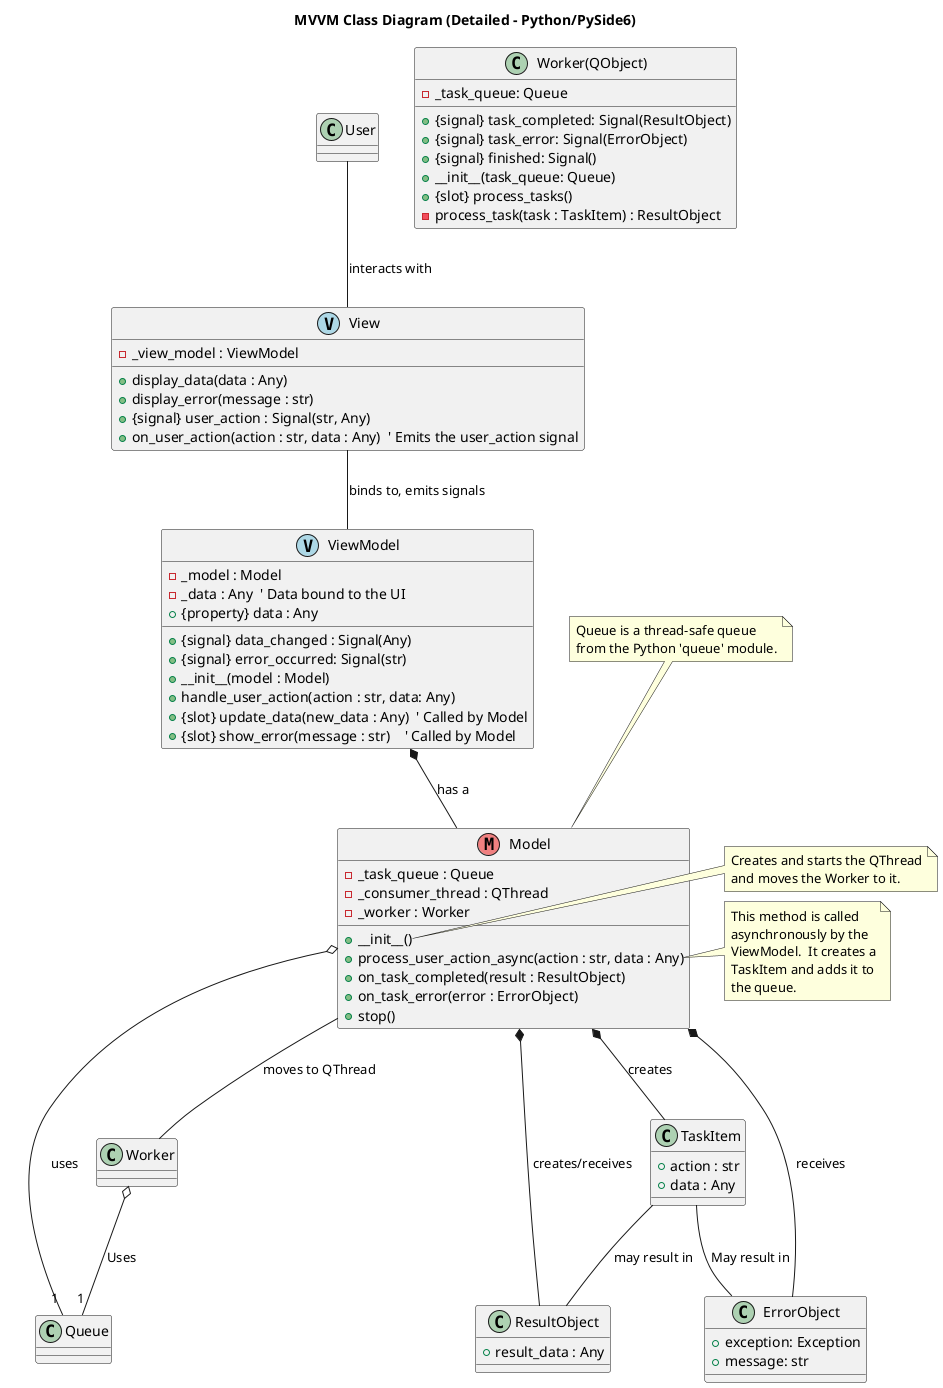 @startuml MVVM_Class_Diagram_PySide6
title **MVVM Class Diagram (Detailed - Python/PySide6)**

class User {
}

' --- View ---
class View <<(V,LightBlue)>> {
  - _view_model : ViewModel
  + {method} display_data(data : Any)
  + {method} display_error(message : str)
  + {signal} user_action : Signal(str, Any)
  + {method} on_user_action(action : str, data : Any)  ' Emits the user_action signal
}

' --- ViewModel ---
class ViewModel <<(V,LightBlue)>> {
  - _model : Model
  - _data : Any  ' Data bound to the UI
  + {signal} data_changed : Signal(Any)
  + {signal} error_occurred: Signal(str)
  + {property} data : Any
  + {method} __init__(model : Model)
  + {method} handle_user_action(action : str, data: Any)
  + {slot} update_data(new_data : Any)  ' Called by Model
  + {slot} show_error(message : str)    ' Called by Model
}

' --- Model & Producer ---
class Model <<(M,LightCoral)>> {
  - _task_queue : Queue
  - _consumer_thread : QThread
  - _worker : Worker
  + {method} __init__()
  + {method} process_user_action_async(action : str, data : Any)
  + {method} on_task_completed(result : ResultObject)
  + {method} on_task_error(error : ErrorObject)
  + {method} stop()

}

' --- Worker (for QThread) ---
class Worker(QObject) {
    + {signal} task_completed: Signal(ResultObject)
    + {signal} task_error: Signal(ErrorObject)
    + {signal} finished: Signal()
    - _task_queue: Queue
    + {method} __init__(task_queue: Queue)
    + {slot} process_tasks()
    - {method} process_task(task : TaskItem) : ResultObject

}

' --- Task and Result Objects ---
class TaskItem {
  + action : str
  + data : Any
}

class ResultObject {
  + result_data : Any
}

class ErrorObject{
    + exception: Exception
    + message: str
}
' --- Relationships ---
User -- View : interacts with
View -- ViewModel : binds to, emits signals
ViewModel *-- Model : has a
Model o-- "1" Queue : uses
Model -- Worker: moves to QThread
Model *-- TaskItem: creates
Model *-- ResultObject : creates/receives
Model *-- ErrorObject: receives

Worker o-- "1" Queue: Uses
TaskItem -- ResultObject : may result in
TaskItem -- ErrorObject: May result in

note right of Model::__init__
    Creates and starts the QThread
    and moves the Worker to it.
end note

note right of Model::process_user_action_async
   This method is called
   asynchronously by the
   ViewModel.  It creates a
   TaskItem and adds it to
   the queue.
end note

note right of Worker::process_tasks
   This is the main loop running
    in a separate thread.
    It fetches tasks from _task_queue,
    processes them and emits signals
    for completion or errors.
end note

note "Queue is a thread-safe queue\nfrom the Python 'queue' module." as QueueNote
QueueNote .. Model

@enduml